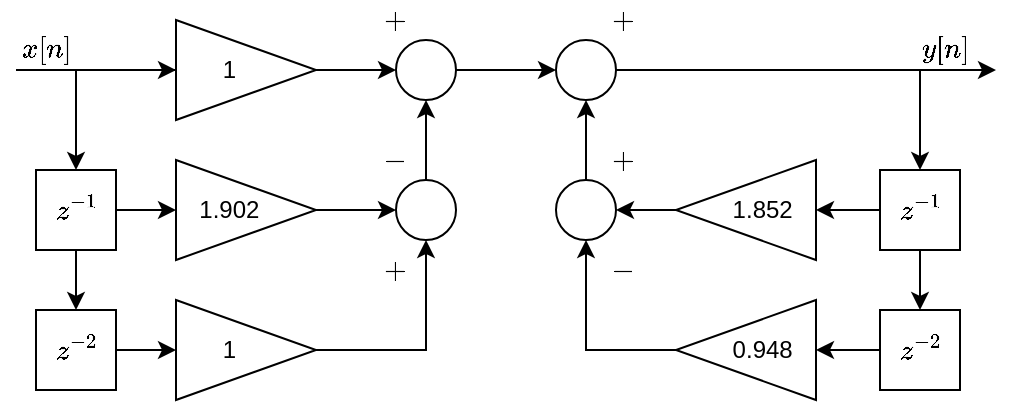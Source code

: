 <mxfile version="13.9.9" type="device"><diagram id="s5hBxYoMxPhfU2Z0f8pl" name="Page-1"><mxGraphModel dx="1296" dy="802" grid="1" gridSize="10" guides="1" tooltips="1" connect="1" arrows="1" fold="1" page="1" pageScale="1" pageWidth="827" pageHeight="1169" math="1" shadow="0"><root><mxCell id="0"/><mxCell id="1" parent="0"/><mxCell id="j5829DvhU7mBP_DIPxXv-34" style="edgeStyle=orthogonalEdgeStyle;rounded=0;orthogonalLoop=1;jettySize=auto;html=1;entryX=1;entryY=0.5;entryDx=0;entryDy=0;startArrow=none;startFill=0;endArrow=classic;endFill=1;" edge="1" parent="1" source="j5829DvhU7mBP_DIPxXv-2" target="j5829DvhU7mBP_DIPxXv-29"><mxGeometry relative="1" as="geometry"/></mxCell><mxCell id="j5829DvhU7mBP_DIPxXv-2" value="&amp;nbsp; &amp;nbsp; &amp;nbsp;0.948" style="triangle;whiteSpace=wrap;html=1;flipH=1;" vertex="1" parent="1"><mxGeometry x="440" y="290" width="70" height="50" as="geometry"/></mxCell><mxCell id="j5829DvhU7mBP_DIPxXv-12" style="edgeStyle=orthogonalEdgeStyle;rounded=0;orthogonalLoop=1;jettySize=auto;html=1;entryX=0.5;entryY=1;entryDx=0;entryDy=0;" edge="1" parent="1" source="j5829DvhU7mBP_DIPxXv-3" target="j5829DvhU7mBP_DIPxXv-11"><mxGeometry relative="1" as="geometry"/></mxCell><mxCell id="j5829DvhU7mBP_DIPxXv-20" style="edgeStyle=orthogonalEdgeStyle;rounded=0;orthogonalLoop=1;jettySize=auto;html=1;exitX=0;exitY=0.5;exitDx=0;exitDy=0;entryX=0.5;entryY=0;entryDx=0;entryDy=0;" edge="1" parent="1" source="j5829DvhU7mBP_DIPxXv-3" target="j5829DvhU7mBP_DIPxXv-14"><mxGeometry relative="1" as="geometry"/></mxCell><mxCell id="j5829DvhU7mBP_DIPxXv-21" style="rounded=0;orthogonalLoop=1;jettySize=auto;html=1;exitX=0;exitY=0.5;exitDx=0;exitDy=0;startArrow=classic;startFill=1;endArrow=none;endFill=0;" edge="1" parent="1" source="j5829DvhU7mBP_DIPxXv-3"><mxGeometry relative="1" as="geometry"><mxPoint x="110" y="175" as="targetPoint"/></mxGeometry></mxCell><mxCell id="j5829DvhU7mBP_DIPxXv-3" value="1&amp;nbsp; &amp;nbsp; &amp;nbsp;" style="triangle;whiteSpace=wrap;html=1;" vertex="1" parent="1"><mxGeometry x="190" y="150" width="70" height="50" as="geometry"/></mxCell><mxCell id="j5829DvhU7mBP_DIPxXv-7" style="edgeStyle=orthogonalEdgeStyle;rounded=0;orthogonalLoop=1;jettySize=auto;html=1;exitX=1;exitY=0.5;exitDx=0;exitDy=0;" edge="1" parent="1" source="j5829DvhU7mBP_DIPxXv-4" target="j5829DvhU7mBP_DIPxXv-6"><mxGeometry relative="1" as="geometry"/></mxCell><mxCell id="j5829DvhU7mBP_DIPxXv-4" value="1.902&amp;nbsp; &amp;nbsp; &amp;nbsp;" style="triangle;whiteSpace=wrap;html=1;" vertex="1" parent="1"><mxGeometry x="190" y="220" width="70" height="50" as="geometry"/></mxCell><mxCell id="j5829DvhU7mBP_DIPxXv-10" style="edgeStyle=orthogonalEdgeStyle;rounded=0;orthogonalLoop=1;jettySize=auto;html=1;entryX=1;entryY=0.5;entryDx=0;entryDy=0;" edge="1" parent="1" source="j5829DvhU7mBP_DIPxXv-5" target="j5829DvhU7mBP_DIPxXv-6"><mxGeometry relative="1" as="geometry"/></mxCell><mxCell id="j5829DvhU7mBP_DIPxXv-5" value="1&amp;nbsp; &amp;nbsp; &amp;nbsp;" style="triangle;whiteSpace=wrap;html=1;" vertex="1" parent="1"><mxGeometry x="190" y="290" width="70" height="50" as="geometry"/></mxCell><mxCell id="j5829DvhU7mBP_DIPxXv-13" style="edgeStyle=orthogonalEdgeStyle;rounded=0;orthogonalLoop=1;jettySize=auto;html=1;exitX=0;exitY=0.5;exitDx=0;exitDy=0;entryX=1;entryY=0.5;entryDx=0;entryDy=0;" edge="1" parent="1" source="j5829DvhU7mBP_DIPxXv-6" target="j5829DvhU7mBP_DIPxXv-11"><mxGeometry relative="1" as="geometry"/></mxCell><mxCell id="j5829DvhU7mBP_DIPxXv-6" value="" style="ellipse;whiteSpace=wrap;html=1;aspect=fixed;direction=south;" vertex="1" parent="1"><mxGeometry x="300" y="230" width="30" height="30" as="geometry"/></mxCell><mxCell id="j5829DvhU7mBP_DIPxXv-37" style="edgeStyle=orthogonalEdgeStyle;rounded=0;orthogonalLoop=1;jettySize=auto;html=1;entryX=0.5;entryY=1;entryDx=0;entryDy=0;startArrow=none;startFill=0;endArrow=classic;endFill=1;" edge="1" parent="1" source="j5829DvhU7mBP_DIPxXv-11" target="j5829DvhU7mBP_DIPxXv-30"><mxGeometry relative="1" as="geometry"/></mxCell><mxCell id="j5829DvhU7mBP_DIPxXv-11" value="" style="ellipse;whiteSpace=wrap;html=1;aspect=fixed;direction=south;" vertex="1" parent="1"><mxGeometry x="300" y="160" width="30" height="30" as="geometry"/></mxCell><mxCell id="j5829DvhU7mBP_DIPxXv-17" style="edgeStyle=orthogonalEdgeStyle;rounded=0;orthogonalLoop=1;jettySize=auto;html=1;" edge="1" parent="1" source="j5829DvhU7mBP_DIPxXv-14" target="j5829DvhU7mBP_DIPxXv-4"><mxGeometry relative="1" as="geometry"/></mxCell><mxCell id="j5829DvhU7mBP_DIPxXv-18" style="edgeStyle=orthogonalEdgeStyle;rounded=0;orthogonalLoop=1;jettySize=auto;html=1;entryX=0.5;entryY=0;entryDx=0;entryDy=0;" edge="1" parent="1" source="j5829DvhU7mBP_DIPxXv-14" target="j5829DvhU7mBP_DIPxXv-15"><mxGeometry relative="1" as="geometry"/></mxCell><mxCell id="j5829DvhU7mBP_DIPxXv-14" value="$$z^{-1}$$" style="rounded=0;whiteSpace=wrap;html=1;" vertex="1" parent="1"><mxGeometry x="120" y="225" width="40" height="40" as="geometry"/></mxCell><mxCell id="j5829DvhU7mBP_DIPxXv-16" style="edgeStyle=orthogonalEdgeStyle;rounded=0;orthogonalLoop=1;jettySize=auto;html=1;entryX=0;entryY=0.5;entryDx=0;entryDy=0;" edge="1" parent="1" source="j5829DvhU7mBP_DIPxXv-15" target="j5829DvhU7mBP_DIPxXv-5"><mxGeometry relative="1" as="geometry"/></mxCell><mxCell id="j5829DvhU7mBP_DIPxXv-15" value="$$z^{-2}$$" style="rounded=0;whiteSpace=wrap;html=1;" vertex="1" parent="1"><mxGeometry x="120" y="295" width="40" height="40" as="geometry"/></mxCell><mxCell id="j5829DvhU7mBP_DIPxXv-23" value="$$x[n]$$" style="text;html=1;strokeColor=none;fillColor=none;align=center;verticalAlign=middle;whiteSpace=wrap;rounded=0;" vertex="1" parent="1"><mxGeometry x="110" y="155" width="30" height="20" as="geometry"/></mxCell><mxCell id="j5829DvhU7mBP_DIPxXv-25" value="$$+$$" style="text;html=1;strokeColor=none;fillColor=none;align=center;verticalAlign=middle;whiteSpace=wrap;rounded=0;" vertex="1" parent="1"><mxGeometry x="290" y="265" width="20" height="20" as="geometry"/></mxCell><mxCell id="j5829DvhU7mBP_DIPxXv-26" value="$$-$$" style="text;html=1;strokeColor=none;fillColor=none;align=center;verticalAlign=middle;whiteSpace=wrap;rounded=0;" vertex="1" parent="1"><mxGeometry x="290" y="210" width="20" height="20" as="geometry"/></mxCell><mxCell id="j5829DvhU7mBP_DIPxXv-27" value="$$+$$" style="text;html=1;strokeColor=none;fillColor=none;align=center;verticalAlign=middle;whiteSpace=wrap;rounded=0;" vertex="1" parent="1"><mxGeometry x="290" y="140" width="20" height="20" as="geometry"/></mxCell><mxCell id="j5829DvhU7mBP_DIPxXv-28" style="edgeStyle=orthogonalEdgeStyle;rounded=0;orthogonalLoop=1;jettySize=auto;html=1;exitX=0;exitY=0.5;exitDx=0;exitDy=0;entryX=1;entryY=0.5;entryDx=0;entryDy=0;" edge="1" parent="1" source="j5829DvhU7mBP_DIPxXv-29" target="j5829DvhU7mBP_DIPxXv-30"><mxGeometry relative="1" as="geometry"/></mxCell><mxCell id="j5829DvhU7mBP_DIPxXv-29" value="" style="ellipse;whiteSpace=wrap;html=1;aspect=fixed;direction=south;" vertex="1" parent="1"><mxGeometry x="380" y="230" width="30" height="30" as="geometry"/></mxCell><mxCell id="j5829DvhU7mBP_DIPxXv-44" style="edgeStyle=orthogonalEdgeStyle;rounded=0;orthogonalLoop=1;jettySize=auto;html=1;startArrow=none;startFill=0;endArrow=classic;endFill=1;" edge="1" parent="1" source="j5829DvhU7mBP_DIPxXv-30" target="j5829DvhU7mBP_DIPxXv-40"><mxGeometry relative="1" as="geometry"/></mxCell><mxCell id="j5829DvhU7mBP_DIPxXv-45" style="edgeStyle=orthogonalEdgeStyle;rounded=0;orthogonalLoop=1;jettySize=auto;html=1;startArrow=none;startFill=0;endArrow=classic;endFill=1;" edge="1" parent="1" source="j5829DvhU7mBP_DIPxXv-30"><mxGeometry relative="1" as="geometry"><mxPoint x="600" y="175" as="targetPoint"/></mxGeometry></mxCell><mxCell id="j5829DvhU7mBP_DIPxXv-30" value="" style="ellipse;whiteSpace=wrap;html=1;aspect=fixed;direction=south;" vertex="1" parent="1"><mxGeometry x="380" y="160" width="30" height="30" as="geometry"/></mxCell><mxCell id="j5829DvhU7mBP_DIPxXv-31" value="$$-$$" style="text;html=1;strokeColor=none;fillColor=none;align=center;verticalAlign=middle;whiteSpace=wrap;rounded=0;" vertex="1" parent="1"><mxGeometry x="404" y="265" width="20" height="20" as="geometry"/></mxCell><mxCell id="j5829DvhU7mBP_DIPxXv-32" value="$$+$$" style="text;html=1;strokeColor=none;fillColor=none;align=center;verticalAlign=middle;whiteSpace=wrap;rounded=0;" vertex="1" parent="1"><mxGeometry x="404" y="210" width="20" height="20" as="geometry"/></mxCell><mxCell id="j5829DvhU7mBP_DIPxXv-33" value="$$+$$" style="text;html=1;strokeColor=none;fillColor=none;align=center;verticalAlign=middle;whiteSpace=wrap;rounded=0;" vertex="1" parent="1"><mxGeometry x="404" y="140" width="20" height="20" as="geometry"/></mxCell><mxCell id="j5829DvhU7mBP_DIPxXv-36" style="edgeStyle=orthogonalEdgeStyle;rounded=0;orthogonalLoop=1;jettySize=auto;html=1;entryX=0.5;entryY=0;entryDx=0;entryDy=0;startArrow=none;startFill=0;endArrow=classic;endFill=1;" edge="1" parent="1" source="j5829DvhU7mBP_DIPxXv-35" target="j5829DvhU7mBP_DIPxXv-29"><mxGeometry relative="1" as="geometry"/></mxCell><mxCell id="j5829DvhU7mBP_DIPxXv-35" value="&amp;nbsp; &amp;nbsp; &amp;nbsp;1.852" style="triangle;whiteSpace=wrap;html=1;flipH=1;" vertex="1" parent="1"><mxGeometry x="440" y="220" width="70" height="50" as="geometry"/></mxCell><mxCell id="j5829DvhU7mBP_DIPxXv-39" style="edgeStyle=orthogonalEdgeStyle;rounded=0;orthogonalLoop=1;jettySize=auto;html=1;entryX=0.5;entryY=0;entryDx=0;entryDy=0;" edge="1" parent="1" source="j5829DvhU7mBP_DIPxXv-40" target="j5829DvhU7mBP_DIPxXv-41"><mxGeometry relative="1" as="geometry"/></mxCell><mxCell id="j5829DvhU7mBP_DIPxXv-43" style="edgeStyle=orthogonalEdgeStyle;rounded=0;orthogonalLoop=1;jettySize=auto;html=1;entryX=1;entryY=0.5;entryDx=0;entryDy=0;startArrow=none;startFill=0;endArrow=classic;endFill=1;" edge="1" parent="1" source="j5829DvhU7mBP_DIPxXv-40" target="j5829DvhU7mBP_DIPxXv-35"><mxGeometry relative="1" as="geometry"/></mxCell><mxCell id="j5829DvhU7mBP_DIPxXv-40" value="$$z^{-1}$$" style="rounded=0;whiteSpace=wrap;html=1;" vertex="1" parent="1"><mxGeometry x="542" y="225" width="40" height="40" as="geometry"/></mxCell><mxCell id="j5829DvhU7mBP_DIPxXv-42" style="edgeStyle=orthogonalEdgeStyle;rounded=0;orthogonalLoop=1;jettySize=auto;html=1;entryX=1;entryY=0.5;entryDx=0;entryDy=0;startArrow=none;startFill=0;endArrow=classic;endFill=1;" edge="1" parent="1" source="j5829DvhU7mBP_DIPxXv-41" target="j5829DvhU7mBP_DIPxXv-2"><mxGeometry relative="1" as="geometry"/></mxCell><mxCell id="j5829DvhU7mBP_DIPxXv-41" value="$$z^{-2}$$" style="rounded=0;whiteSpace=wrap;html=1;" vertex="1" parent="1"><mxGeometry x="542" y="295" width="40" height="40" as="geometry"/></mxCell><mxCell id="j5829DvhU7mBP_DIPxXv-46" value="$$y[n]$$" style="text;html=1;strokeColor=none;fillColor=none;align=center;verticalAlign=middle;whiteSpace=wrap;rounded=0;" vertex="1" parent="1"><mxGeometry x="560" y="155" width="30" height="20" as="geometry"/></mxCell></root></mxGraphModel></diagram></mxfile>